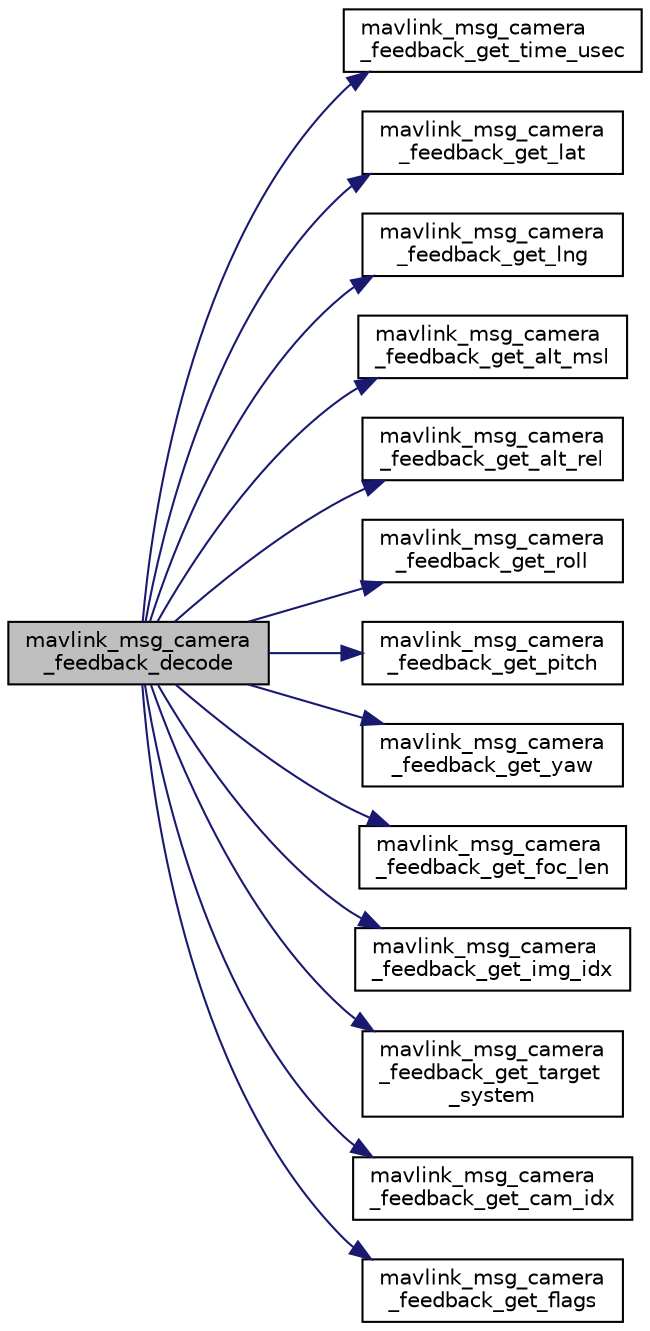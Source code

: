 digraph "mavlink_msg_camera_feedback_decode"
{
 // INTERACTIVE_SVG=YES
  edge [fontname="Helvetica",fontsize="10",labelfontname="Helvetica",labelfontsize="10"];
  node [fontname="Helvetica",fontsize="10",shape=record];
  rankdir="LR";
  Node1 [label="mavlink_msg_camera\l_feedback_decode",height=0.2,width=0.4,color="black", fillcolor="grey75", style="filled" fontcolor="black"];
  Node1 -> Node2 [color="midnightblue",fontsize="10",style="solid",fontname="Helvetica"];
  Node2 [label="mavlink_msg_camera\l_feedback_get_time_usec",height=0.2,width=0.4,color="black", fillcolor="white", style="filled",URL="$mavlink__msg__camera__feedback_8h.html#a037af7af143a2c1d3b284dcebd1073fc",tooltip="Send a camera_feedback message. "];
  Node1 -> Node3 [color="midnightblue",fontsize="10",style="solid",fontname="Helvetica"];
  Node3 [label="mavlink_msg_camera\l_feedback_get_lat",height=0.2,width=0.4,color="black", fillcolor="white", style="filled",URL="$mavlink__msg__camera__feedback_8h.html#aaf66ae454c048ce306518940b1a068eb",tooltip="Get field lat from camera_feedback message. "];
  Node1 -> Node4 [color="midnightblue",fontsize="10",style="solid",fontname="Helvetica"];
  Node4 [label="mavlink_msg_camera\l_feedback_get_lng",height=0.2,width=0.4,color="black", fillcolor="white", style="filled",URL="$mavlink__msg__camera__feedback_8h.html#a95e7da7caea73a5abf8d5e5fdcd20d33",tooltip="Get field lng from camera_feedback message. "];
  Node1 -> Node5 [color="midnightblue",fontsize="10",style="solid",fontname="Helvetica"];
  Node5 [label="mavlink_msg_camera\l_feedback_get_alt_msl",height=0.2,width=0.4,color="black", fillcolor="white", style="filled",URL="$mavlink__msg__camera__feedback_8h.html#aa9ca4a7d50e29d3782f8dbd7157737e8",tooltip="Get field alt_msl from camera_feedback message. "];
  Node1 -> Node6 [color="midnightblue",fontsize="10",style="solid",fontname="Helvetica"];
  Node6 [label="mavlink_msg_camera\l_feedback_get_alt_rel",height=0.2,width=0.4,color="black", fillcolor="white", style="filled",URL="$mavlink__msg__camera__feedback_8h.html#a7b886acf6f7ed6b82eac1174c74a039f",tooltip="Get field alt_rel from camera_feedback message. "];
  Node1 -> Node7 [color="midnightblue",fontsize="10",style="solid",fontname="Helvetica"];
  Node7 [label="mavlink_msg_camera\l_feedback_get_roll",height=0.2,width=0.4,color="black", fillcolor="white", style="filled",URL="$mavlink__msg__camera__feedback_8h.html#a04ab5a820fe575df23084beb8f374c68",tooltip="Get field roll from camera_feedback message. "];
  Node1 -> Node8 [color="midnightblue",fontsize="10",style="solid",fontname="Helvetica"];
  Node8 [label="mavlink_msg_camera\l_feedback_get_pitch",height=0.2,width=0.4,color="black", fillcolor="white", style="filled",URL="$mavlink__msg__camera__feedback_8h.html#a2f901d81527c17081f9001877c0714f5",tooltip="Get field pitch from camera_feedback message. "];
  Node1 -> Node9 [color="midnightblue",fontsize="10",style="solid",fontname="Helvetica"];
  Node9 [label="mavlink_msg_camera\l_feedback_get_yaw",height=0.2,width=0.4,color="black", fillcolor="white", style="filled",URL="$mavlink__msg__camera__feedback_8h.html#a68bdec98c4113e195be742bd8f5865a8",tooltip="Get field yaw from camera_feedback message. "];
  Node1 -> Node10 [color="midnightblue",fontsize="10",style="solid",fontname="Helvetica"];
  Node10 [label="mavlink_msg_camera\l_feedback_get_foc_len",height=0.2,width=0.4,color="black", fillcolor="white", style="filled",URL="$mavlink__msg__camera__feedback_8h.html#ae2b53b9c830aabb616b18abbbffd6482",tooltip="Get field foc_len from camera_feedback message. "];
  Node1 -> Node11 [color="midnightblue",fontsize="10",style="solid",fontname="Helvetica"];
  Node11 [label="mavlink_msg_camera\l_feedback_get_img_idx",height=0.2,width=0.4,color="black", fillcolor="white", style="filled",URL="$mavlink__msg__camera__feedback_8h.html#a93220094dbbdf2071f464981112942cc",tooltip="Get field img_idx from camera_feedback message. "];
  Node1 -> Node12 [color="midnightblue",fontsize="10",style="solid",fontname="Helvetica"];
  Node12 [label="mavlink_msg_camera\l_feedback_get_target\l_system",height=0.2,width=0.4,color="black", fillcolor="white", style="filled",URL="$mavlink__msg__camera__feedback_8h.html#a49c2ed506f28a18ddfab46f2897b5b74",tooltip="Get field target_system from camera_feedback message. "];
  Node1 -> Node13 [color="midnightblue",fontsize="10",style="solid",fontname="Helvetica"];
  Node13 [label="mavlink_msg_camera\l_feedback_get_cam_idx",height=0.2,width=0.4,color="black", fillcolor="white", style="filled",URL="$mavlink__msg__camera__feedback_8h.html#a3d818621191fd4da12be3c595dc71b43",tooltip="Get field cam_idx from camera_feedback message. "];
  Node1 -> Node14 [color="midnightblue",fontsize="10",style="solid",fontname="Helvetica"];
  Node14 [label="mavlink_msg_camera\l_feedback_get_flags",height=0.2,width=0.4,color="black", fillcolor="white", style="filled",URL="$mavlink__msg__camera__feedback_8h.html#a2156ac1e44215c995a66ac899a55eab5",tooltip="Get field flags from camera_feedback message. "];
}

